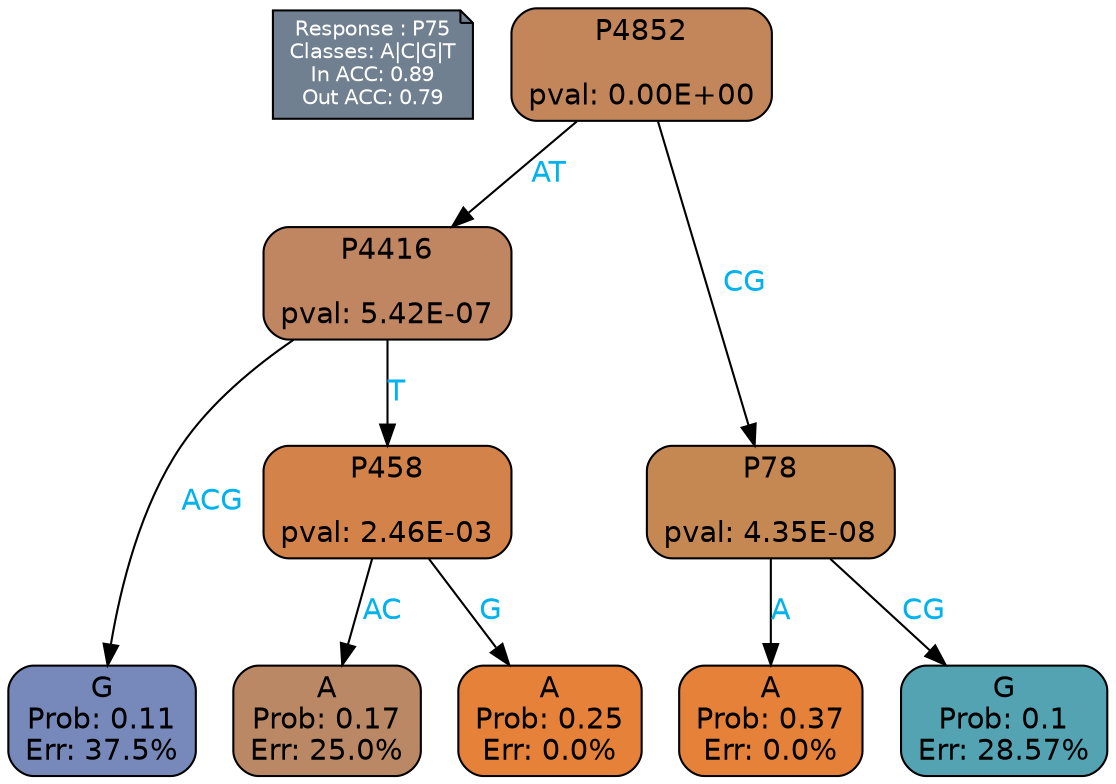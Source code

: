 digraph Tree {
node [shape=box, style="filled, rounded", color="black", fontname=helvetica] ;
graph [ranksep=equally, splines=polylines, bgcolor=transparent, dpi=600] ;
edge [fontname=helvetica] ;
LEGEND [label="Response : P75
Classes: A|C|G|T
In ACC: 0.89
Out ACC: 0.79
",shape=note,align=left,style=filled,fillcolor="slategray",fontcolor="white",fontsize=10];1 [label="P4852

pval: 0.00E+00", fillcolor="#c3865a"] ;
2 [label="P4416

pval: 5.42E-07", fillcolor="#c08561"] ;
3 [label="G
Prob: 0.11
Err: 37.5%", fillcolor="#7789ba"] ;
4 [label="P458

pval: 2.46E-03", fillcolor="#d3834a"] ;
5 [label="A
Prob: 0.17
Err: 25.0%", fillcolor="#ba8864"] ;
6 [label="A
Prob: 0.25
Err: 0.0%", fillcolor="#e58139"] ;
7 [label="P78

pval: 4.35E-08", fillcolor="#c68853"] ;
8 [label="A
Prob: 0.37
Err: 0.0%", fillcolor="#e58139"] ;
9 [label="G
Prob: 0.1
Err: 28.57%", fillcolor="#53a3b3"] ;
1 -> 2 [label="AT",fontcolor=deepskyblue2] ;
1 -> 7 [label="CG",fontcolor=deepskyblue2] ;
2 -> 3 [label="ACG",fontcolor=deepskyblue2] ;
2 -> 4 [label="T",fontcolor=deepskyblue2] ;
4 -> 5 [label="AC",fontcolor=deepskyblue2] ;
4 -> 6 [label="G",fontcolor=deepskyblue2] ;
7 -> 8 [label="A",fontcolor=deepskyblue2] ;
7 -> 9 [label="CG",fontcolor=deepskyblue2] ;
{rank = same; 3;5;6;8;9;}{rank = same; LEGEND;1;}}